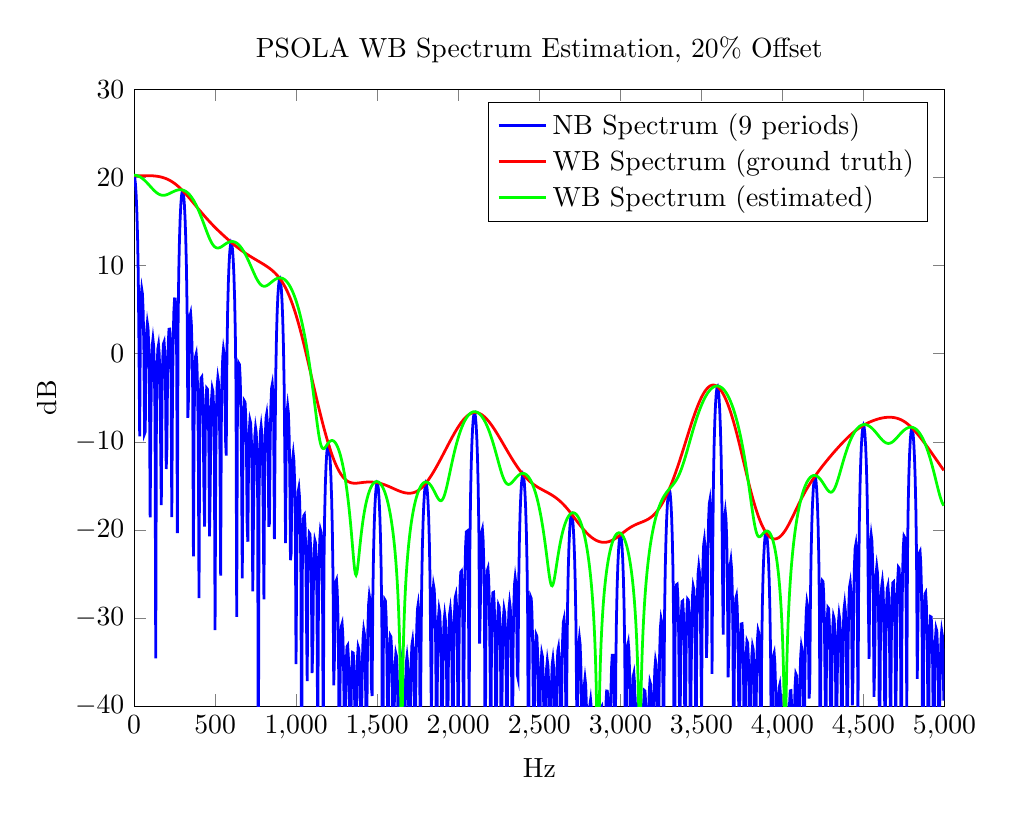% This file was created by matlab2tikz.
%
%The latest updates can be retrieved from
%  http://www.mathworks.com/matlabcentral/fileexchange/22022-matlab2tikz-matlab2tikz
%where you can also make suggestions and rate matlab2tikz.
%
\begin{tikzpicture}

\begin{axis}[%
width=4.052in,
height=3.084in,
at={(0.68in,0.416in)},
scale only axis,
xmin=0,
xmax=5000,
xlabel={Hz},
ymin=-40,
ymax=30,
ylabel={dB},
axis background/.style={fill=white},
title={PSOLA WB Spectrum Estimation, 20\% Offset},
legend style={legend cell align=left,align=left,legend plot pos=left,draw=black}
]
\addplot [color=blue,solid,line width=1.0pt]
  table[row sep=crcr]{%
0	20.2\\
4.307	19.963\\
8.613	19.236\\
12.92	17.963\\
17.227	16.027\\
21.533	13.181\\
25.84	8.823\\
30.146	0.7\\
34.453	-9.384\\
38.76	2.987\\
43.066	6.332\\
47.373	7.303\\
51.68	6.777\\
55.986	4.804\\
60.293	0.75\\
64.6	-9.067\\
68.906	-8.846\\
73.213	-0.449\\
77.52	2.54\\
81.826	3.472\\
86.133	2.928\\
90.439	0.824\\
94.746	-3.796\\
99.053	-18.576\\
103.359	-7.937\\
107.666	-1.595\\
111.973	0.939\\
116.279	1.652\\
120.586	0.911\\
124.893	-1.527\\
129.199	-7.116\\
133.506	-34.572\\
137.812	-6.614\\
142.119	-1.571\\
146.426	0.546\\
150.732	1.008\\
155.039	0.008\\
159.346	-2.884\\
163.652	-9.978\\
167.959	-17.193\\
172.266	-4.78\\
176.572	-0.638\\
180.879	1.122\\
185.186	1.339\\
189.492	0.052\\
193.799	-3.406\\
198.105	-13.078\\
202.412	-10.815\\
206.719	-2.214\\
211.025	1.293\\
215.332	2.78\\
219.639	2.797\\
223.945	1.237\\
228.252	-2.91\\
232.559	-18.529\\
236.865	-5.074\\
241.172	1.681\\
245.479	4.829\\
249.785	6.225\\
254.092	6.217\\
258.398	4.549\\
262.705	-0.316\\
267.012	-20.363\\
271.318	3.058\\
275.625	9.279\\
279.932	12.938\\
284.238	15.361\\
288.545	16.977\\
292.852	17.977\\
297.158	18.454\\
301.465	18.448\\
305.771	17.965\\
310.078	16.977\\
314.385	15.41\\
318.691	13.114\\
322.998	9.764\\
327.305	4.484\\
331.611	-7.288\\
335.918	-4.963\\
340.225	1.999\\
344.531	4.24\\
348.838	4.566\\
353.145	3.474\\
357.451	0.822\\
361.758	-4.479\\
366.064	-22.987\\
370.371	-7.928\\
374.678	-2.401\\
378.984	-0.342\\
383.291	-0.031\\
387.598	-1.162\\
391.904	-4.032\\
396.211	-10.306\\
400.518	-27.745\\
404.824	-8.96\\
409.131	-4.501\\
413.438	-2.767\\
417.744	-2.643\\
422.051	-3.988\\
426.357	-7.297\\
430.664	-15.278\\
434.971	-19.628\\
439.277	-8.997\\
443.584	-5.325\\
447.891	-3.909\\
452.197	-4.011\\
456.504	-5.639\\
460.811	-9.552\\
465.117	-20.718\\
469.424	-15.793\\
473.73	-8.169\\
478.037	-5.089\\
482.344	-3.951\\
486.65	-4.279\\
490.957	-6.227\\
495.264	-10.947\\
499.57	-31.372\\
503.877	-12.301\\
508.184	-6.314\\
512.49	-3.662\\
516.797	-2.733\\
521.104	-3.247\\
525.41	-5.522\\
529.717	-11.342\\
534.023	-25.188\\
538.33	-7.888\\
542.637	-2.837\\
546.943	-0.39\\
551.25	0.506\\
555.557	-0.017\\
559.863	-2.475\\
564.17	-9.797\\
568.477	-11.559\\
572.783	-0.261\\
577.09	4.802\\
581.396	7.967\\
585.703	10.089\\
590.01	11.488\\
594.316	12.313\\
598.623	12.636\\
602.93	12.483\\
607.236	11.849\\
611.543	10.693\\
615.85	8.921\\
620.156	6.34\\
624.463	2.511\\
628.77	-3.931\\
633.076	-29.877\\
637.383	-7.221\\
641.689	-2.588\\
645.996	-1.084\\
650.303	-1.225\\
654.609	-2.767\\
658.916	-6.074\\
663.223	-13.07\\
667.529	-25.489\\
671.836	-10.768\\
676.143	-6.801\\
680.449	-5.377\\
684.756	-5.519\\
689.062	-7.132\\
693.369	-10.785\\
697.676	-19.691\\
701.982	-21.332\\
706.289	-12.023\\
710.596	-8.705\\
714.902	-7.53\\
719.209	-7.851\\
723.516	-9.72\\
727.822	-14.003\\
732.129	-26.968\\
736.436	-18.968\\
740.742	-12.095\\
745.049	-9.316\\
749.355	-8.408\\
753.662	-8.96\\
757.969	-11.177\\
762.275	-16.372\\
766.582	-50.41\\
770.889	-16.649\\
775.195	-11.218\\
779.502	-8.875\\
783.809	-8.217\\
788.115	-9.015\\
792.422	-11.648\\
796.729	-18.182\\
801.035	-27.881\\
805.342	-13.79\\
809.648	-9.298\\
813.955	-7.283\\
818.262	-6.822\\
822.568	-7.841\\
826.875	-10.943\\
831.182	-19.636\\
835.488	-19.215\\
839.795	-9.708\\
844.102	-5.773\\
848.408	-3.897\\
852.715	-3.464\\
857.021	-4.538\\
861.328	-8.026\\
865.635	-21.045\\
869.941	-10.098\\
874.248	-2.196\\
878.555	2.037\\
882.861	4.773\\
887.168	6.603\\
891.475	7.769\\
895.781	8.385\\
900.088	8.507\\
904.395	8.151\\
908.701	7.298\\
913.008	5.893\\
917.314	3.814\\
921.621	0.813\\
925.928	-3.727\\
930.234	-12.141\\
934.541	-21.483\\
938.848	-9.795\\
943.154	-6.684\\
947.461	-5.919\\
951.768	-6.651\\
956.074	-8.841\\
960.381	-13.146\\
964.688	-23.428\\
968.994	-22.71\\
973.301	-14.753\\
977.607	-12.039\\
981.914	-11.367\\
986.221	-12.173\\
990.527	-14.555\\
994.834	-19.498\\
999.141	-35.239\\
1003.447	-23.799\\
1007.754	-17.858\\
1012.061	-15.643\\
1016.367	-15.238\\
1020.674	-16.292\\
1024.98	-19.061\\
1029.287	-25.049\\
1033.594	-49.049\\
1037.9	-24.809\\
1042.207	-20.164\\
1046.514	-18.396\\
1050.82	-18.275\\
1055.127	-19.621\\
1059.434	-22.879\\
1063.74	-30.453\\
1068.047	-37.167\\
1072.354	-25.519\\
1076.66	-21.766\\
1080.967	-20.36\\
1085.273	-20.49\\
1089.58	-22.128\\
1093.887	-25.963\\
1098.193	-36.246\\
1102.5	-33.579\\
1106.807	-25.493\\
1111.113	-22.345\\
1115.42	-21.191\\
1119.727	-21.5\\
1124.033	-23.39\\
1128.34	-27.905\\
1132.646	-44.71\\
1136.953	-30.283\\
1141.26	-23.926\\
1145.566	-21.091\\
1149.873	-19.986\\
1154.18	-20.28\\
1158.486	-22.24\\
1162.793	-27.459\\
1167.1	-45.584\\
1171.406	-24.209\\
1175.713	-18.295\\
1180.02	-14.885\\
1184.326	-12.692\\
1188.633	-11.291\\
1192.939	-10.496\\
1197.246	-10.216\\
1201.553	-10.409\\
1205.859	-11.071\\
1210.166	-12.232\\
1214.473	-13.965\\
1218.779	-16.422\\
1223.086	-19.934\\
1227.393	-25.401\\
1231.699	-37.623\\
1236.006	-34.668\\
1240.312	-27.995\\
1244.619	-25.896\\
1248.926	-25.684\\
1253.232	-26.878\\
1257.539	-29.633\\
1261.846	-35.073\\
1266.152	-54.851\\
1270.459	-38.266\\
1274.766	-32.889\\
1279.072	-30.898\\
1283.379	-30.632\\
1287.686	-31.801\\
1291.992	-34.715\\
1296.299	-41.101\\
1300.605	-56.968\\
1304.912	-39.377\\
1309.219	-34.972\\
1313.525	-33.242\\
1317.832	-33.108\\
1322.139	-34.438\\
1326.445	-37.747\\
1330.752	-45.862\\
1335.059	-49.414\\
1339.365	-39.053\\
1343.672	-35.374\\
1347.979	-33.918\\
1352.285	-33.971\\
1356.592	-35.553\\
1360.898	-39.449\\
1365.205	-50.915\\
1369.512	-45.133\\
1373.818	-37.595\\
1378.125	-34.476\\
1382.432	-33.28\\
1386.738	-33.547\\
1391.045	-35.443\\
1395.352	-40.16\\
1399.658	-62.33\\
1403.965	-40.995\\
1408.271	-35.032\\
1412.578	-32.335\\
1416.885	-31.351\\
1421.191	-31.81\\
1425.498	-34.047\\
1429.805	-39.912\\
1434.111	-52.432\\
1438.418	-35.952\\
1442.725	-30.904\\
1447.031	-28.419\\
1451.338	-27.477\\
1455.645	-27.959\\
1459.951	-30.401\\
1464.258	-37.86\\
1468.564	-38.838\\
1472.871	-27.769\\
1477.178	-22.699\\
1481.484	-19.5\\
1485.791	-17.335\\
1490.098	-15.89\\
1494.404	-15.02\\
1498.711	-14.654\\
1503.018	-14.764\\
1507.324	-15.357\\
1511.631	-16.476\\
1515.938	-18.216\\
1520.244	-20.773\\
1524.551	-24.594\\
1528.857	-31.082\\
1533.164	-60.46\\
1537.471	-33.956\\
1541.777	-29.392\\
1546.084	-27.896\\
1550.391	-28.035\\
1554.697	-29.579\\
1559.004	-32.904\\
1563.311	-40.01\\
1567.617	-51.346\\
1571.924	-37.308\\
1576.23	-33.396\\
1580.537	-31.989\\
1584.844	-32.141\\
1589.15	-33.768\\
1593.457	-37.461\\
1597.764	-46.579\\
1602.07	-47.503\\
1606.377	-38.445\\
1610.684	-35.171\\
1614.99	-34.015\\
1619.297	-34.35\\
1623.604	-36.241\\
1627.91	-40.581\\
1632.217	-54.059\\
1636.523	-45.151\\
1640.83	-38.41\\
1645.137	-35.662\\
1649.443	-34.766\\
1653.75	-35.327\\
1658.057	-37.562\\
1662.363	-42.831\\
1666.67	-104.976\\
1670.977	-42.718\\
1675.283	-37.355\\
1679.59	-35.02\\
1683.896	-34.355\\
1688.203	-35.144\\
1692.51	-37.782\\
1696.816	-44.414\\
1701.123	-53.128\\
1705.43	-39.557\\
1709.736	-35.08\\
1714.043	-33.037\\
1718.35	-32.538\\
1722.656	-33.516\\
1726.963	-36.598\\
1731.27	-45.46\\
1735.576	-44.248\\
1739.883	-34.885\\
1744.189	-30.904\\
1748.496	-28.952\\
1752.803	-28.432\\
1757.109	-29.419\\
1761.416	-32.851\\
1765.723	-46.369\\
1770.029	-34.281\\
1774.336	-26.363\\
1778.643	-22.012\\
1782.949	-19.13\\
1787.256	-17.139\\
1791.562	-15.801\\
1795.869	-15.002\\
1800.176	-14.688\\
1804.482	-14.844\\
1808.789	-15.488\\
1813.096	-16.678\\
1817.402	-18.535\\
1821.709	-21.314\\
1826.016	-25.643\\
1830.322	-33.944\\
1834.629	-42.16\\
1838.936	-30.669\\
1843.242	-27.336\\
1847.549	-26.305\\
1851.855	-26.755\\
1856.162	-28.659\\
1860.469	-32.695\\
1864.775	-42.921\\
1869.082	-41.149\\
1873.389	-33.053\\
1877.695	-30.031\\
1882.002	-29.019\\
1886.309	-29.472\\
1890.615	-31.502\\
1894.922	-36.125\\
1899.229	-52.258\\
1903.535	-39.257\\
1907.842	-33.026\\
1912.148	-30.429\\
1916.455	-29.619\\
1920.762	-30.262\\
1925.068	-32.627\\
1929.375	-38.27\\
1933.682	-59.105\\
1937.988	-36.772\\
1942.295	-31.751\\
1946.602	-29.552\\
1950.908	-28.987\\
1955.215	-29.889\\
1959.521	-32.72\\
1963.828	-39.982\\
1968.135	-45.424\\
1972.441	-33.708\\
1976.748	-29.542\\
1981.055	-27.692\\
1985.361	-27.374\\
1989.668	-28.57\\
1993.975	-31.995\\
1998.281	-42.126\\
2002.588	-38.268\\
2006.895	-29.919\\
2011.201	-26.367\\
2015.508	-24.793\\
2019.814	-24.685\\
2024.121	-26.173\\
2028.428	-30.335\\
2032.734	-47.758\\
2037.041	-31.523\\
2041.348	-24.876\\
2045.654	-21.682\\
2049.961	-20.212\\
2054.268	-20.148\\
2058.574	-21.773\\
2062.881	-26.739\\
2067.188	-42.709\\
2071.494	-22.438\\
2075.801	-16.268\\
2080.107	-12.565\\
2084.414	-10.076\\
2088.721	-8.387\\
2093.027	-7.312\\
2097.334	-6.763\\
2101.641	-6.699\\
2105.947	-7.118\\
2110.254	-8.049\\
2114.561	-9.567\\
2118.867	-11.828\\
2123.174	-15.166\\
2127.48	-20.505\\
2131.787	-32.91\\
2136.094	-29.04\\
2140.4	-22.399\\
2144.707	-20.217\\
2149.014	-19.914\\
2153.32	-21.03\\
2157.627	-23.728\\
2161.934	-29.173\\
2166.24	-50.359\\
2170.547	-31.9\\
2174.854	-26.594\\
2179.16	-24.615\\
2183.467	-24.36\\
2187.773	-25.552\\
2192.08	-28.514\\
2196.387	-35.038\\
2200.693	-49.554\\
2205	-33.031\\
2209.307	-28.755\\
2213.613	-27.118\\
2217.92	-27.078\\
2222.227	-28.515\\
2226.533	-31.961\\
2230.84	-40.365\\
2235.146	-43.291\\
2239.453	-33.349\\
2243.76	-29.844\\
2248.066	-28.539\\
2252.373	-28.744\\
2256.68	-30.488\\
2260.986	-34.583\\
2265.293	-46.599\\
2269.6	-40.161\\
2273.906	-32.932\\
2278.213	-30.007\\
2282.52	-28.987\\
2286.826	-29.428\\
2291.133	-31.511\\
2295.439	-36.465\\
2299.746	-61.207\\
2304.053	-37.255\\
2308.359	-31.546\\
2312.666	-29.036\\
2316.973	-28.224\\
2321.279	-28.854\\
2325.586	-31.275\\
2329.893	-37.406\\
2334.199	-48.921\\
2338.506	-33.362\\
2342.812	-28.519\\
2347.119	-26.196\\
2351.426	-25.405\\
2355.732	-26.039\\
2360.039	-28.651\\
2364.346	-36.439\\
2368.652	-36.816\\
2372.959	-26.13\\
2377.266	-21.218\\
2381.572	-18.143\\
2385.879	-16.088\\
2390.186	-14.747\\
2394.492	-13.973\\
2398.799	-13.698\\
2403.105	-13.896\\
2407.412	-14.573\\
2411.719	-15.774\\
2416.025	-17.594\\
2420.332	-20.232\\
2424.639	-24.145\\
2428.945	-30.779\\
2433.252	-66.402\\
2437.559	-33.407\\
2441.865	-28.988\\
2446.172	-27.572\\
2450.479	-27.776\\
2454.785	-29.383\\
2459.092	-32.785\\
2463.398	-40.057\\
2467.705	-50.427\\
2472.012	-37.044\\
2476.318	-33.226\\
2480.625	-31.873\\
2484.932	-32.069\\
2489.238	-33.743\\
2493.545	-37.505\\
2497.852	-46.875\\
2502.158	-47.108\\
2506.465	-38.311\\
2510.771	-35.105\\
2515.078	-33.99\\
2519.385	-34.364\\
2523.691	-36.3\\
2527.998	-40.723\\
2532.305	-54.79\\
2536.611	-44.954\\
2540.918	-38.371\\
2545.225	-35.684\\
2549.531	-34.835\\
2553.838	-35.444\\
2558.145	-37.741\\
2562.451	-43.132\\
2566.758	-76.19\\
2571.064	-42.739\\
2575.371	-37.506\\
2579.678	-35.248\\
2583.984	-34.653\\
2588.291	-35.518\\
2592.598	-38.254\\
2596.904	-45.09\\
2601.211	-52.974\\
2605.518	-39.991\\
2609.824	-35.654\\
2614.131	-33.723\\
2618.438	-33.333\\
2622.744	-34.431\\
2627.051	-37.664\\
2631.357	-46.892\\
2635.664	-45.082\\
2639.971	-36.058\\
2644.277	-32.252\\
2648.584	-30.456\\
2652.891	-30.097\\
2657.197	-31.259\\
2661.504	-34.91\\
2665.811	-49.29\\
2670.117	-36.294\\
2674.424	-28.672\\
2678.73	-24.534\\
2683.037	-21.852\\
2687.344	-20.06\\
2691.65	-18.923\\
2695.957	-18.329\\
2700.264	-18.224\\
2704.57	-18.594\\
2708.877	-19.457\\
2713.184	-20.872\\
2717.49	-22.961\\
2721.797	-25.983\\
2726.104	-30.579\\
2730.41	-39.265\\
2734.717	-46.887\\
2739.023	-36.068\\
2743.33	-33.034\\
2747.637	-32.271\\
2751.943	-32.983\\
2756.25	-35.156\\
2760.557	-39.489\\
2764.863	-50.249\\
2769.17	-47.998\\
2773.477	-40.345\\
2777.783	-37.613\\
2782.09	-36.868\\
2786.396	-37.584\\
2790.703	-39.883\\
2795.01	-44.817\\
2799.316	-62.088\\
2803.623	-48.06\\
2807.93	-42.18\\
2812.236	-39.85\\
2816.543	-39.291\\
2820.85	-40.182\\
2825.156	-42.803\\
2829.463	-48.769\\
2833.77	-67.671\\
2838.076	-47.343\\
2842.383	-42.608\\
2846.689	-40.644\\
2850.996	-40.298\\
2855.303	-41.419\\
2859.609	-44.482\\
2863.916	-52.096\\
2868.223	-56.94\\
2872.529	-45.773\\
2876.836	-41.833\\
2881.143	-40.172\\
2885.449	-40.03\\
2889.756	-41.403\\
2894.062	-45.027\\
2898.369	-55.624\\
2902.676	-51.151\\
2906.982	-43.106\\
2911.289	-39.715\\
2915.596	-38.275\\
2919.902	-38.289\\
2924.209	-39.901\\
2928.516	-44.226\\
2932.822	-62.949\\
2937.129	-45.204\\
2941.436	-38.73\\
2945.742	-35.626\\
2950.049	-34.224\\
2954.355	-34.22\\
2958.662	-35.911\\
2962.969	-41.008\\
2967.275	-55.432\\
2971.582	-36.363\\
2975.889	-30.263\\
2980.195	-26.573\\
2984.502	-24.078\\
2988.809	-22.369\\
2993.115	-21.265\\
2997.422	-20.678\\
3001.729	-20.57\\
3006.035	-20.937\\
3010.342	-21.812\\
3014.648	-23.27\\
3018.955	-25.469\\
3023.262	-28.751\\
3027.568	-34.063\\
3031.875	-46.757\\
3036.182	-42.014\\
3040.488	-35.444\\
3044.795	-33.205\\
3049.102	-32.823\\
3053.408	-33.853\\
3057.715	-36.473\\
3062.021	-41.886\\
3066.328	-64.8\\
3070.635	-44.026\\
3074.941	-38.704\\
3079.248	-36.638\\
3083.555	-36.281\\
3087.861	-37.368\\
3092.168	-40.24\\
3096.475	-46.752\\
3100.781	-59.886\\
3105.088	-44.116\\
3109.395	-39.775\\
3113.701	-38.031\\
3118.008	-37.871\\
3122.314	-39.191\\
3126.621	-42.539\\
3130.928	-50.996\\
3135.234	-53.052\\
3139.541	-43.248\\
3143.848	-39.642\\
3148.154	-38.206\\
3152.461	-38.273\\
3156.768	-39.883\\
3161.074	-43.874\\
3165.381	-56.162\\
3169.688	-48.722\\
3173.994	-41.472\\
3178.301	-38.41\\
3182.607	-37.232\\
3186.914	-37.51\\
3191.221	-39.436\\
3195.527	-44.283\\
3199.834	-72.351\\
3204.141	-44.324\\
3208.447	-38.508\\
3212.754	-35.825\\
3217.061	-34.824\\
3221.367	-35.262\\
3225.674	-37.503\\
3229.98	-43.539\\
3234.287	-53.764\\
3238.594	-38.67\\
3242.9	-33.663\\
3247.207	-31.132\\
3251.514	-30.122\\
3255.82	-30.536\\
3260.127	-32.95\\
3264.434	-40.708\\
3268.74	-40.121\\
3273.047	-29.434\\
3277.354	-24.311\\
3281.66	-20.995\\
3285.967	-18.688\\
3290.273	-17.087\\
3294.58	-16.05\\
3298.887	-15.508\\
3303.193	-15.437\\
3307.5	-15.844\\
3311.807	-16.774\\
3316.113	-18.324\\
3320.42	-20.697\\
3324.727	-24.358\\
3329.033	-30.797\\
3333.34	-87.898\\
3337.646	-32.502\\
3341.953	-27.888\\
3346.26	-26.219\\
3350.566	-26.156\\
3354.873	-27.497\\
3359.18	-30.649\\
3363.486	-37.768\\
3367.793	-46.906\\
3372.1	-33.797\\
3376.406	-29.752\\
3380.713	-28.135\\
3385.02	-28.06\\
3389.326	-29.467\\
3393.633	-32.987\\
3397.939	-42.31\\
3402.246	-41.543\\
3406.553	-32.687\\
3410.859	-29.24\\
3415.166	-27.862\\
3419.473	-27.969\\
3423.779	-29.649\\
3428.086	-33.855\\
3432.393	-48.274\\
3436.699	-37.155\\
3441.006	-30.427\\
3445.312	-27.507\\
3449.619	-26.411\\
3453.926	-26.776\\
3458.232	-28.845\\
3462.539	-34.073\\
3466.846	-60.831\\
3471.152	-32.824\\
3475.459	-27.434\\
3479.766	-24.969\\
3484.072	-24.162\\
3488.379	-24.822\\
3492.686	-27.376\\
3496.992	-34.144\\
3501.299	-40.959\\
3505.605	-28.245\\
3509.912	-23.772\\
3514.219	-21.676\\
3518.525	-21.122\\
3522.832	-22.068\\
3527.139	-25.182\\
3531.445	-34.519\\
3535.752	-31.836\\
3540.059	-22.87\\
3544.365	-18.968\\
3548.672	-17.061\\
3552.979	-16.594\\
3557.285	-17.664\\
3561.592	-21.272\\
3565.898	-36.338\\
3570.205	-22.084\\
3574.512	-14.492\\
3578.818	-10.306\\
3583.125	-7.565\\
3587.432	-5.717\\
3591.738	-4.529\\
3596.045	-3.891\\
3600.352	-3.75\\
3604.658	-4.094\\
3608.965	-4.941\\
3613.271	-6.351\\
3617.578	-8.449\\
3621.885	-11.497\\
3626.191	-16.151\\
3630.498	-25.024\\
3634.805	-31.887\\
3639.111	-21.521\\
3643.418	-18.608\\
3647.725	-17.944\\
3652.031	-18.761\\
3656.338	-21.054\\
3660.645	-25.547\\
3664.951	-36.733\\
3669.258	-33.877\\
3673.564	-26.553\\
3677.871	-24.016\\
3682.178	-23.456\\
3686.484	-24.365\\
3690.791	-26.877\\
3695.098	-32.077\\
3699.404	-50.593\\
3703.711	-35.376\\
3708.018	-29.833\\
3712.324	-27.773\\
3716.631	-27.478\\
3720.938	-28.641\\
3725.244	-31.558\\
3729.551	-37.898\\
3733.857	-55.281\\
3738.164	-36.67\\
3742.471	-32.301\\
3746.777	-30.662\\
3751.084	-30.637\\
3755.391	-32.085\\
3759.697	-35.501\\
3764.004	-43.601\\
3768.311	-48.001\\
3772.617	-37.501\\
3776.924	-33.936\\
3781.23	-32.622\\
3785.537	-32.822\\
3789.844	-34.542\\
3794.15	-38.543\\
3798.457	-49.812\\
3802.764	-44.896\\
3807.07	-37.34\\
3811.377	-34.307\\
3815.684	-33.2\\
3819.99	-33.542\\
3824.297	-35.488\\
3828.604	-40.189\\
3832.91	-60.687\\
3837.217	-41.394\\
3841.523	-35.311\\
3845.83	-32.521\\
3850.137	-31.413\\
3854.443	-31.697\\
3858.75	-33.684\\
3863.057	-39.148\\
3867.363	-52.439\\
3871.67	-34.626\\
3875.977	-28.828\\
3880.283	-25.388\\
3884.59	-23.122\\
3888.896	-21.629\\
3893.203	-20.73\\
3897.51	-20.338\\
3901.816	-20.416\\
3906.123	-20.961\\
3910.43	-22.005\\
3914.736	-23.625\\
3919.043	-25.981\\
3923.35	-29.421\\
3927.656	-34.914\\
3931.963	-48.13\\
3936.27	-42.689\\
3940.576	-36.372\\
3944.883	-34.26\\
3949.189	-33.975\\
3953.496	-35.09\\
3957.803	-37.795\\
3962.109	-43.331\\
3966.416	-68.723\\
3970.723	-45.17\\
3975.029	-39.959\\
3979.336	-37.928\\
3983.643	-37.583\\
3987.949	-38.673\\
3992.256	-41.553\\
3996.562	-48.149\\
4000.869	-60.092\\
4005.176	-45.043\\
4009.482	-40.708\\
4013.789	-38.921\\
4018.096	-38.704\\
4022.402	-39.962\\
4026.709	-43.265\\
4031.016	-51.836\\
4035.322	-53.075\\
4039.629	-43.438\\
4043.936	-39.776\\
4048.242	-38.255\\
4052.549	-38.23\\
4056.855	-39.754\\
4061.162	-43.693\\
4065.469	-56.346\\
4069.775	-47.932\\
4074.082	-40.718\\
4078.389	-37.591\\
4082.695	-36.331\\
4087.002	-36.53\\
4091.309	-38.392\\
4095.615	-43.234\\
4099.922	-77.592\\
4104.229	-42.756\\
4108.535	-36.96\\
4112.842	-34.243\\
4117.148	-33.202\\
4121.455	-33.609\\
4125.762	-35.842\\
4130.068	-41.971\\
4134.375	-51.168\\
4138.682	-36.672\\
4142.988	-31.713\\
4147.295	-29.202\\
4151.602	-28.21\\
4155.908	-28.654\\
4160.215	-31.129\\
4164.521	-39.138\\
4168.828	-37.868\\
4173.135	-27.456\\
4177.441	-22.42\\
4181.748	-19.17\\
4186.055	-16.927\\
4190.361	-15.392\\
4194.668	-14.426\\
4198.975	-13.962\\
4203.281	-13.973\\
4207.588	-14.469\\
4211.895	-15.494\\
4216.201	-17.149\\
4220.508	-19.637\\
4224.814	-23.435\\
4229.121	-30.075\\
4233.428	-63.887\\
4237.734	-31.666\\
4242.041	-27.267\\
4246.348	-25.762\\
4250.654	-25.857\\
4254.961	-27.361\\
4259.268	-30.698\\
4263.574	-38.107\\
4267.881	-46.501\\
4272.188	-34.061\\
4276.494	-30.236\\
4280.801	-28.807\\
4285.107	-28.915\\
4289.414	-30.512\\
4293.721	-34.25\\
4298.027	-44.0\\
4302.334	-42.691\\
4306.641	-34.222\\
4310.947	-30.994\\
4315.254	-29.81\\
4319.561	-30.108\\
4323.867	-31.985\\
4328.174	-36.428\\
4332.48	-51.719\\
4336.787	-39.69\\
4341.094	-33.25\\
4345.4	-30.528\\
4349.707	-29.611\\
4354.014	-30.151\\
4358.32	-32.402\\
4362.627	-37.873\\
4366.934	-61.117\\
4371.24	-36.546\\
4375.547	-31.37\\
4379.854	-29.062\\
4384.16	-28.396\\
4388.467	-29.191\\
4392.773	-31.894\\
4397.08	-38.916\\
4401.387	-44.999\\
4405.693	-32.805\\
4410	-28.472\\
4414.307	-26.476\\
4418.613	-26.006\\
4422.92	-27.034\\
4427.227	-30.25\\
4431.533	-39.918\\
4435.84	-36.544\\
4440.146	-27.801\\
4444.453	-23.961\\
4448.76	-22.085\\
4453.066	-21.637\\
4457.373	-22.727\\
4461.68	-26.387\\
4465.986	-42.33\\
4470.293	-26.771\\
4474.6	-19.249\\
4478.906	-15.042\\
4483.213	-12.254\\
4487.52	-10.342\\
4491.826	-9.08\\
4496.133	-8.356\\
4500.439	-8.121\\
4504.746	-8.361\\
4509.053	-9.097\\
4513.359	-10.388\\
4517.666	-12.361\\
4521.973	-15.285\\
4526.279	-19.827\\
4530.586	-28.706\\
4534.893	-34.622\\
4539.199	-24.453\\
4543.506	-21.411\\
4547.812	-20.58\\
4552.119	-21.215\\
4556.426	-23.323\\
4560.732	-27.653\\
4565.039	-38.943\\
4569.346	-35.106\\
4573.652	-27.719\\
4577.959	-24.976\\
4582.266	-24.182\\
4586.572	-24.846\\
4590.879	-27.115\\
4595.186	-32.112\\
4599.492	-51.572\\
4603.799	-34.474\\
4608.105	-28.743\\
4612.412	-26.416\\
4616.719	-25.835\\
4621.025	-26.707\\
4625.332	-29.344\\
4629.639	-35.474\\
4633.945	-50.985\\
4638.252	-33.24\\
4642.559	-28.619\\
4646.865	-26.681\\
4651.172	-26.349\\
4655.479	-27.493\\
4659.785	-30.626\\
4664.092	-38.583\\
4668.398	-41.917\\
4672.705	-31.422\\
4677.012	-27.596\\
4681.318	-25.996\\
4685.625	-25.91\\
4689.932	-27.355\\
4694.238	-31.118\\
4698.545	-42.478\\
4702.852	-36.5\\
4707.158	-28.837\\
4711.465	-25.581\\
4715.771	-24.242\\
4720.078	-24.359\\
4724.385	-26.099\\
4728.691	-30.653\\
4732.998	-52.795\\
4737.305	-31.081\\
4741.611	-24.906\\
4745.918	-21.968\\
4750.225	-20.71\\
4754.531	-20.857\\
4758.838	-22.733\\
4763.145	-28.178\\
4767.451	-40.098\\
4771.758	-23.052\\
4776.064	-17.223\\
4780.371	-13.719\\
4784.678	-11.388\\
4788.984	-9.838\\
4793.291	-8.891\\
4797.598	-8.462\\
4801.904	-8.514\\
4806.211	-9.045\\
4810.518	-10.088\\
4814.824	-11.721\\
4819.131	-14.106\\
4823.438	-17.597\\
4827.744	-23.188\\
4832.051	-36.894\\
4836.357	-30.684\\
4840.664	-24.592\\
4844.971	-22.606\\
4849.277	-22.439\\
4853.584	-23.681\\
4857.891	-26.533\\
4862.197	-32.281\\
4866.504	-61.391\\
4870.811	-34.048\\
4875.117	-29.09\\
4879.424	-27.259\\
4883.73	-27.111\\
4888.037	-28.408\\
4892.344	-31.519\\
4896.65	-38.444\\
4900.957	-49.536\\
4905.264	-35.397\\
4909.57	-31.355\\
4913.877	-29.829\\
4918.184	-29.873\\
4922.49	-31.402\\
4926.797	-35.006\\
4931.104	-44.057\\
4935.41	-44.849\\
4939.717	-35.735\\
4944.023	-32.397\\
4948.33	-31.177\\
4952.637	-31.452\\
4956.943	-33.285\\
4961.25	-37.572\\
4965.557	-51.034\\
4969.863	-42.003\\
4974.17	-35.218\\
4978.477	-32.419\\
4982.783	-31.47\\
4987.09	-31.978\\
4991.396	-34.159\\
4995.703	-39.375\\
};
\addlegendentry{NB Spectrum (9 periods)};

\addplot [color=red,solid,line width=1.0pt]
  table[row sep=crcr]{%
0	20.2\\
4.307	20.2\\
8.613	20.2\\
12.92	20.201\\
17.227	20.201\\
21.533	20.202\\
25.84	20.203\\
30.146	20.204\\
34.453	20.205\\
38.76	20.206\\
43.066	20.207\\
47.373	20.208\\
51.68	20.21\\
55.986	20.211\\
60.293	20.212\\
64.6	20.212\\
68.906	20.213\\
73.213	20.213\\
77.52	20.213\\
81.826	20.213\\
86.133	20.212\\
90.439	20.21\\
94.746	20.209\\
99.053	20.206\\
103.359	20.203\\
107.666	20.199\\
111.973	20.195\\
116.279	20.19\\
120.586	20.184\\
124.893	20.177\\
129.199	20.169\\
133.506	20.16\\
137.812	20.15\\
142.119	20.139\\
146.426	20.127\\
150.732	20.114\\
155.039	20.099\\
159.346	20.083\\
163.652	20.065\\
167.959	20.046\\
172.266	20.026\\
176.572	20.003\\
180.879	19.979\\
185.186	19.953\\
189.492	19.926\\
193.799	19.896\\
198.105	19.865\\
202.412	19.832\\
206.719	19.796\\
211.025	19.759\\
215.332	19.719\\
219.639	19.678\\
223.945	19.634\\
228.252	19.588\\
232.559	19.54\\
236.865	19.49\\
241.172	19.437\\
245.479	19.382\\
249.785	19.325\\
254.092	19.266\\
258.398	19.204\\
262.705	19.14\\
267.012	19.074\\
271.318	19.006\\
275.625	18.936\\
279.932	18.864\\
284.238	18.79\\
288.545	18.714\\
292.852	18.636\\
297.158	18.557\\
301.465	18.476\\
305.771	18.393\\
310.078	18.308\\
314.385	18.223\\
318.691	18.136\\
322.998	18.047\\
327.305	17.958\\
331.611	17.867\\
335.918	17.776\\
340.225	17.684\\
344.531	17.591\\
348.838	17.497\\
353.145	17.403\\
357.451	17.308\\
361.758	17.213\\
366.064	17.118\\
370.371	17.022\\
374.678	16.927\\
378.984	16.831\\
383.291	16.735\\
387.598	16.64\\
391.904	16.545\\
396.211	16.45\\
400.518	16.356\\
404.824	16.261\\
409.131	16.167\\
413.438	16.074\\
417.744	15.981\\
422.051	15.889\\
426.357	15.797\\
430.664	15.706\\
434.971	15.615\\
439.277	15.525\\
443.584	15.436\\
447.891	15.347\\
452.197	15.259\\
456.504	15.172\\
460.811	15.085\\
465.117	14.999\\
469.424	14.914\\
473.73	14.83\\
478.037	14.746\\
482.344	14.664\\
486.65	14.581\\
490.957	14.5\\
495.264	14.42\\
499.57	14.34\\
503.877	14.261\\
508.184	14.182\\
512.49	14.104\\
516.797	14.027\\
521.104	13.951\\
525.41	13.875\\
529.717	13.8\\
534.023	13.725\\
538.33	13.651\\
542.637	13.577\\
546.943	13.504\\
551.25	13.431\\
555.557	13.359\\
559.863	13.287\\
564.17	13.216\\
568.477	13.145\\
572.783	13.074\\
577.09	13.004\\
581.396	12.934\\
585.703	12.865\\
590.01	12.796\\
594.316	12.728\\
598.623	12.66\\
602.93	12.592\\
607.236	12.525\\
611.543	12.459\\
615.85	12.393\\
620.156	12.328\\
624.463	12.263\\
628.77	12.199\\
633.076	12.136\\
637.383	12.074\\
641.689	12.012\\
645.996	11.951\\
650.303	11.891\\
654.609	11.831\\
658.916	11.773\\
663.223	11.715\\
667.529	11.658\\
671.836	11.601\\
676.143	11.546\\
680.449	11.491\\
684.756	11.436\\
689.062	11.383\\
693.369	11.33\\
697.676	11.278\\
701.982	11.226\\
706.289	11.176\\
710.596	11.125\\
714.902	11.075\\
719.209	11.026\\
723.516	10.978\\
727.822	10.929\\
732.129	10.881\\
736.436	10.834\\
740.742	10.787\\
745.049	10.74\\
749.355	10.693\\
753.662	10.646\\
757.969	10.6\\
762.275	10.553\\
766.582	10.507\\
770.889	10.461\\
775.195	10.414\\
779.502	10.367\\
783.809	10.32\\
788.115	10.273\\
792.422	10.225\\
796.729	10.176\\
801.035	10.127\\
805.342	10.077\\
809.648	10.027\\
813.955	9.975\\
818.262	9.922\\
822.568	9.868\\
826.875	9.813\\
831.182	9.756\\
835.488	9.698\\
839.795	9.638\\
844.102	9.576\\
848.408	9.512\\
852.715	9.445\\
857.021	9.376\\
861.328	9.305\\
865.635	9.23\\
869.941	9.153\\
874.248	9.072\\
878.555	8.988\\
882.861	8.9\\
887.168	8.808\\
891.475	8.713\\
895.781	8.612\\
900.088	8.507\\
904.395	8.398\\
908.701	8.283\\
913.008	8.162\\
917.314	8.036\\
921.621	7.905\\
925.928	7.767\\
930.234	7.623\\
934.541	7.473\\
938.848	7.317\\
943.154	7.153\\
947.461	6.983\\
951.768	6.807\\
956.074	6.623\\
960.381	6.432\\
964.688	6.234\\
968.994	6.029\\
973.301	5.817\\
977.607	5.597\\
981.914	5.37\\
986.221	5.136\\
990.527	4.895\\
994.834	4.646\\
999.141	4.391\\
1003.447	4.128\\
1007.754	3.859\\
1012.061	3.583\\
1016.367	3.3\\
1020.674	3.011\\
1024.98	2.716\\
1029.287	2.415\\
1033.594	2.109\\
1037.9	1.798\\
1042.207	1.481\\
1046.514	1.161\\
1050.82	0.836\\
1055.127	0.507\\
1059.434	0.175\\
1063.74	-0.16\\
1068.047	-0.498\\
1072.354	-0.838\\
1076.66	-1.179\\
1080.967	-1.522\\
1085.273	-1.866\\
1089.58	-2.21\\
1093.887	-2.555\\
1098.193	-2.899\\
1102.5	-3.243\\
1106.807	-3.585\\
1111.113	-3.927\\
1115.42	-4.267\\
1119.727	-4.605\\
1124.033	-4.942\\
1128.34	-5.275\\
1132.646	-5.607\\
1136.953	-5.935\\
1141.26	-6.26\\
1145.566	-6.583\\
1149.873	-6.901\\
1154.18	-7.217\\
1158.486	-7.528\\
1162.793	-7.836\\
1167.1	-8.139\\
1171.406	-8.438\\
1175.713	-8.732\\
1180.02	-9.02\\
1184.326	-9.304\\
1188.633	-9.582\\
1192.939	-9.853\\
1197.246	-10.119\\
1201.553	-10.378\\
1205.859	-10.631\\
1210.166	-10.876\\
1214.473	-11.115\\
1218.779	-11.346\\
1223.086	-11.57\\
1227.393	-11.786\\
1231.699	-11.994\\
1236.006	-12.194\\
1240.312	-12.386\\
1244.619	-12.57\\
1248.926	-12.746\\
1253.232	-12.914\\
1257.539	-13.074\\
1261.846	-13.225\\
1266.152	-13.368\\
1270.459	-13.503\\
1274.766	-13.63\\
1279.072	-13.748\\
1283.379	-13.859\\
1287.686	-13.962\\
1291.992	-14.057\\
1296.299	-14.144\\
1300.605	-14.224\\
1304.912	-14.297\\
1309.219	-14.362\\
1313.525	-14.421\\
1317.832	-14.473\\
1322.139	-14.518\\
1326.445	-14.558\\
1330.752	-14.592\\
1335.059	-14.62\\
1339.365	-14.643\\
1343.672	-14.662\\
1347.979	-14.676\\
1352.285	-14.686\\
1356.592	-14.692\\
1360.898	-14.695\\
1365.205	-14.696\\
1369.512	-14.693\\
1373.818	-14.689\\
1378.125	-14.682\\
1382.432	-14.675\\
1386.738	-14.666\\
1391.045	-14.656\\
1395.352	-14.646\\
1399.658	-14.636\\
1403.965	-14.625\\
1408.271	-14.615\\
1412.578	-14.605\\
1416.885	-14.596\\
1421.191	-14.588\\
1425.498	-14.58\\
1429.805	-14.574\\
1434.111	-14.568\\
1438.418	-14.564\\
1442.725	-14.561\\
1447.031	-14.558\\
1451.338	-14.557\\
1455.645	-14.558\\
1459.951	-14.559\\
1464.258	-14.562\\
1468.564	-14.566\\
1472.871	-14.571\\
1477.178	-14.578\\
1481.484	-14.586\\
1485.791	-14.595\\
1490.098	-14.606\\
1494.404	-14.619\\
1498.711	-14.633\\
1503.018	-14.648\\
1507.324	-14.665\\
1511.631	-14.683\\
1515.938	-14.702\\
1520.244	-14.723\\
1524.551	-14.745\\
1528.857	-14.768\\
1533.164	-14.793\\
1537.471	-14.819\\
1541.777	-14.846\\
1546.084	-14.874\\
1550.391	-14.904\\
1554.697	-14.934\\
1559.004	-14.965\\
1563.311	-14.998\\
1567.617	-15.031\\
1571.924	-15.064\\
1576.23	-15.099\\
1580.537	-15.134\\
1584.844	-15.169\\
1589.15	-15.205\\
1593.457	-15.24\\
1597.764	-15.276\\
1602.07	-15.312\\
1606.377	-15.348\\
1610.684	-15.383\\
1614.99	-15.418\\
1619.297	-15.453\\
1623.604	-15.487\\
1627.91	-15.52\\
1632.217	-15.552\\
1636.523	-15.583\\
1640.83	-15.613\\
1645.137	-15.642\\
1649.443	-15.669\\
1653.75	-15.695\\
1658.057	-15.719\\
1662.363	-15.741\\
1666.67	-15.761\\
1670.977	-15.779\\
1675.283	-15.794\\
1679.59	-15.807\\
1683.896	-15.817\\
1688.203	-15.825\\
1692.51	-15.83\\
1696.816	-15.831\\
1701.123	-15.83\\
1705.43	-15.825\\
1709.736	-15.816\\
1714.043	-15.804\\
1718.35	-15.789\\
1722.656	-15.769\\
1726.963	-15.746\\
1731.27	-15.719\\
1735.576	-15.687\\
1739.883	-15.651\\
1744.189	-15.611\\
1748.496	-15.567\\
1752.803	-15.518\\
1757.109	-15.465\\
1761.416	-15.407\\
1765.723	-15.345\\
1770.029	-15.278\\
1774.336	-15.206\\
1778.643	-15.13\\
1782.949	-15.05\\
1787.256	-14.966\\
1791.562	-14.877\\
1795.869	-14.784\\
1800.176	-14.687\\
1804.482	-14.587\\
1808.789	-14.483\\
1813.096	-14.376\\
1817.402	-14.265\\
1821.709	-14.15\\
1826.016	-14.033\\
1830.322	-13.913\\
1834.629	-13.79\\
1838.936	-13.664\\
1843.242	-13.536\\
1847.549	-13.405\\
1851.855	-13.271\\
1856.162	-13.136\\
1860.469	-12.998\\
1864.775	-12.859\\
1869.082	-12.717\\
1873.389	-12.574\\
1877.695	-12.43\\
1882.002	-12.284\\
1886.309	-12.136\\
1890.615	-11.988\\
1894.922	-11.838\\
1899.229	-11.688\\
1903.535	-11.536\\
1907.842	-11.385\\
1912.148	-11.233\\
1916.455	-11.08\\
1920.762	-10.928\\
1925.068	-10.775\\
1929.375	-10.623\\
1933.682	-10.471\\
1937.988	-10.32\\
1942.295	-10.169\\
1946.602	-10.019\\
1950.908	-9.871\\
1955.215	-9.723\\
1959.521	-9.577\\
1963.828	-9.432\\
1968.135	-9.289\\
1972.441	-9.149\\
1976.748	-9.01\\
1981.055	-8.873\\
1985.361	-8.739\\
1989.668	-8.608\\
1993.975	-8.479\\
1998.281	-8.353\\
2002.588	-8.231\\
2006.895	-8.112\\
2011.201	-7.996\\
2015.508	-7.884\\
2019.814	-7.776\\
2024.121	-7.672\\
2028.428	-7.572\\
2032.734	-7.476\\
2037.041	-7.385\\
2041.348	-7.299\\
2045.654	-7.218\\
2049.961	-7.141\\
2054.268	-7.07\\
2058.574	-7.005\\
2062.881	-6.945\\
2067.188	-6.89\\
2071.494	-6.841\\
2075.801	-6.798\\
2080.107	-6.761\\
2084.414	-6.73\\
2088.721	-6.705\\
2093.027	-6.685\\
2097.334	-6.672\\
2101.641	-6.665\\
2105.947	-6.664\\
2110.254	-6.669\\
2114.561	-6.68\\
2118.867	-6.696\\
2123.174	-6.719\\
2127.48	-6.747\\
2131.787	-6.781\\
2136.094	-6.82\\
2140.4	-6.865\\
2144.707	-6.915\\
2149.014	-6.97\\
2153.32	-7.03\\
2157.627	-7.095\\
2161.934	-7.165\\
2166.24	-7.239\\
2170.547	-7.318\\
2174.854	-7.401\\
2179.16	-7.488\\
2183.467	-7.58\\
2187.773	-7.675\\
2192.08	-7.773\\
2196.387	-7.875\\
2200.693	-7.981\\
2205	-8.089\\
2209.307	-8.201\\
2213.613	-8.315\\
2217.92	-8.432\\
2222.227	-8.552\\
2226.533	-8.673\\
2230.84	-8.797\\
2235.146	-8.923\\
2239.453	-9.051\\
2243.76	-9.18\\
2248.066	-9.311\\
2252.373	-9.443\\
2256.68	-9.576\\
2260.986	-9.71\\
2265.293	-9.845\\
2269.6	-9.981\\
2273.906	-10.117\\
2278.213	-10.253\\
2282.52	-10.39\\
2286.826	-10.527\\
2291.133	-10.663\\
2295.439	-10.8\\
2299.746	-10.936\\
2304.053	-11.071\\
2308.359	-11.206\\
2312.666	-11.34\\
2316.973	-11.474\\
2321.279	-11.606\\
2325.586	-11.737\\
2329.893	-11.866\\
2334.199	-11.994\\
2338.506	-12.121\\
2342.812	-12.246\\
2347.119	-12.369\\
2351.426	-12.491\\
2355.732	-12.61\\
2360.039	-12.728\\
2364.346	-12.843\\
2368.652	-12.956\\
2372.959	-13.067\\
2377.266	-13.175\\
2381.572	-13.281\\
2385.879	-13.385\\
2390.186	-13.486\\
2394.492	-13.584\\
2398.799	-13.68\\
2403.105	-13.773\\
2407.412	-13.864\\
2411.719	-13.952\\
2416.025	-14.037\\
2420.332	-14.12\\
2424.639	-14.2\\
2428.945	-14.277\\
2433.252	-14.352\\
2437.559	-14.425\\
2441.865	-14.495\\
2446.172	-14.563\\
2450.479	-14.628\\
2454.785	-14.691\\
2459.092	-14.752\\
2463.398	-14.811\\
2467.705	-14.869\\
2472.012	-14.924\\
2476.318	-14.978\\
2480.625	-15.03\\
2484.932	-15.08\\
2489.238	-15.129\\
2493.545	-15.177\\
2497.852	-15.224\\
2502.158	-15.27\\
2506.465	-15.314\\
2510.771	-15.358\\
2515.078	-15.402\\
2519.385	-15.445\\
2523.691	-15.487\\
2527.998	-15.53\\
2532.305	-15.572\\
2536.611	-15.614\\
2540.918	-15.656\\
2545.225	-15.699\\
2549.531	-15.742\\
2553.838	-15.785\\
2558.145	-15.829\\
2562.451	-15.874\\
2566.758	-15.92\\
2571.064	-15.967\\
2575.371	-16.015\\
2579.678	-16.064\\
2583.984	-16.114\\
2588.291	-16.166\\
2592.598	-16.22\\
2596.904	-16.275\\
2601.211	-16.332\\
2605.518	-16.391\\
2609.824	-16.451\\
2614.131	-16.514\\
2618.438	-16.579\\
2622.744	-16.646\\
2627.051	-16.715\\
2631.357	-16.786\\
2635.664	-16.86\\
2639.971	-16.936\\
2644.277	-17.014\\
2648.584	-17.095\\
2652.891	-17.178\\
2657.197	-17.263\\
2661.504	-17.351\\
2665.811	-17.44\\
2670.117	-17.532\\
2674.424	-17.626\\
2678.73	-17.721\\
2683.037	-17.819\\
2687.344	-17.918\\
2691.65	-18.018\\
2695.957	-18.12\\
2700.264	-18.223\\
2704.57	-18.327\\
2708.877	-18.432\\
2713.184	-18.537\\
2717.49	-18.642\\
2721.797	-18.748\\
2726.104	-18.853\\
2730.41	-18.958\\
2734.717	-19.063\\
2739.023	-19.167\\
2743.33	-19.27\\
2747.637	-19.372\\
2751.943	-19.473\\
2756.25	-19.573\\
2760.557	-19.671\\
2764.863	-19.767\\
2769.17	-19.862\\
2773.477	-19.955\\
2777.783	-20.046\\
2782.09	-20.134\\
2786.396	-20.22\\
2790.703	-20.304\\
2795.01	-20.385\\
2799.316	-20.464\\
2803.623	-20.54\\
2807.93	-20.613\\
2812.236	-20.683\\
2816.543	-20.75\\
2820.85	-20.815\\
2825.156	-20.876\\
2829.463	-20.934\\
2833.77	-20.989\\
2838.076	-21.041\\
2842.383	-21.089\\
2846.689	-21.134\\
2850.996	-21.176\\
2855.303	-21.214\\
2859.609	-21.249\\
2863.916	-21.28\\
2868.223	-21.308\\
2872.529	-21.333\\
2876.836	-21.353\\
2881.143	-21.371\\
2885.449	-21.384\\
2889.756	-21.394\\
2894.062	-21.401\\
2898.369	-21.404\\
2902.676	-21.403\\
2906.982	-21.399\\
2911.289	-21.391\\
2915.596	-21.38\\
2919.902	-21.365\\
2924.209	-21.346\\
2928.516	-21.325\\
2932.822	-21.3\\
2937.129	-21.271\\
2941.436	-21.24\\
2945.742	-21.205\\
2950.049	-21.168\\
2954.355	-21.127\\
2958.662	-21.084\\
2962.969	-21.038\\
2967.275	-20.989\\
2971.582	-20.938\\
2975.889	-20.885\\
2980.195	-20.83\\
2984.502	-20.773\\
2988.809	-20.714\\
2993.115	-20.654\\
2997.422	-20.593\\
3001.729	-20.532\\
3006.035	-20.469\\
3010.342	-20.407\\
3014.648	-20.345\\
3018.955	-20.282\\
3023.262	-20.221\\
3027.568	-20.16\\
3031.875	-20.099\\
3036.182	-20.04\\
3040.488	-19.982\\
3044.795	-19.926\\
3049.102	-19.871\\
3053.408	-19.817\\
3057.715	-19.765\\
3062.021	-19.715\\
3066.328	-19.667\\
3070.635	-19.621\\
3074.941	-19.576\\
3079.248	-19.533\\
3083.555	-19.492\\
3087.861	-19.453\\
3092.168	-19.415\\
3096.475	-19.379\\
3100.781	-19.344\\
3105.088	-19.31\\
3109.395	-19.277\\
3113.701	-19.245\\
3118.008	-19.214\\
3122.314	-19.183\\
3126.621	-19.152\\
3130.928	-19.121\\
3135.234	-19.09\\
3139.541	-19.058\\
3143.848	-19.025\\
3148.154	-18.991\\
3152.461	-18.956\\
3156.768	-18.918\\
3161.074	-18.879\\
3165.381	-18.838\\
3169.688	-18.794\\
3173.994	-18.747\\
3178.301	-18.697\\
3182.607	-18.644\\
3186.914	-18.587\\
3191.221	-18.527\\
3195.527	-18.463\\
3199.834	-18.395\\
3204.141	-18.322\\
3208.447	-18.245\\
3212.754	-18.164\\
3217.061	-18.078\\
3221.367	-17.987\\
3225.674	-17.892\\
3229.98	-17.791\\
3234.287	-17.685\\
3238.594	-17.575\\
3242.9	-17.459\\
3247.207	-17.338\\
3251.514	-17.212\\
3255.82	-17.08\\
3260.127	-16.944\\
3264.434	-16.803\\
3268.74	-16.656\\
3273.047	-16.505\\
3277.354	-16.348\\
3281.66	-16.187\\
3285.967	-16.02\\
3290.273	-15.849\\
3294.58	-15.673\\
3298.887	-15.493\\
3303.193	-15.307\\
3307.5	-15.118\\
3311.807	-14.923\\
3316.113	-14.725\\
3320.42	-14.522\\
3324.727	-14.315\\
3329.033	-14.104\\
3333.34	-13.888\\
3337.646	-13.669\\
3341.953	-13.447\\
3346.26	-13.22\\
3350.566	-12.991\\
3354.873	-12.758\\
3359.18	-12.522\\
3363.486	-12.283\\
3367.793	-12.041\\
3372.1	-11.797\\
3376.406	-11.551\\
3380.713	-11.303\\
3385.02	-11.053\\
3389.326	-10.802\\
3393.633	-10.549\\
3397.939	-10.296\\
3402.246	-10.042\\
3406.553	-9.788\\
3410.859	-9.534\\
3415.166	-9.281\\
3419.473	-9.029\\
3423.779	-8.778\\
3428.086	-8.528\\
3432.393	-8.281\\
3436.699	-8.036\\
3441.006	-7.794\\
3445.312	-7.556\\
3449.619	-7.321\\
3453.926	-7.09\\
3458.232	-6.864\\
3462.539	-6.642\\
3466.846	-6.426\\
3471.152	-6.216\\
3475.459	-6.011\\
3479.766	-5.813\\
3484.072	-5.621\\
3488.379	-5.437\\
3492.686	-5.259\\
3496.992	-5.09\\
3501.299	-4.928\\
3505.605	-4.774\\
3509.912	-4.628\\
3514.219	-4.491\\
3518.525	-4.363\\
3522.832	-4.243\\
3527.139	-4.133\\
3531.445	-4.032\\
3535.752	-3.94\\
3540.059	-3.858\\
3544.365	-3.786\\
3548.672	-3.723\\
3552.979	-3.67\\
3557.285	-3.627\\
3561.592	-3.594\\
3565.898	-3.571\\
3570.205	-3.557\\
3574.512	-3.554\\
3578.818	-3.562\\
3583.125	-3.579\\
3587.432	-3.606\\
3591.738	-3.644\\
3596.045	-3.691\\
3600.352	-3.749\\
3604.658	-3.817\\
3608.965	-3.895\\
3613.271	-3.983\\
3617.578	-4.081\\
3621.885	-4.189\\
3626.191	-4.307\\
3630.498	-4.436\\
3634.805	-4.574\\
3639.111	-4.722\\
3643.418	-4.879\\
3647.725	-5.047\\
3652.031	-5.224\\
3656.338	-5.411\\
3660.645	-5.607\\
3664.951	-5.812\\
3669.258	-6.027\\
3673.564	-6.25\\
3677.871	-6.483\\
3682.178	-6.724\\
3686.484	-6.974\\
3690.791	-7.231\\
3695.098	-7.497\\
3699.404	-7.771\\
3703.711	-8.052\\
3708.018	-8.339\\
3712.324	-8.634\\
3716.631	-8.935\\
3720.938	-9.241\\
3725.244	-9.553\\
3729.551	-9.87\\
3733.857	-10.191\\
3738.164	-10.516\\
3742.471	-10.844\\
3746.777	-11.175\\
3751.084	-11.507\\
3755.391	-11.841\\
3759.697	-12.176\\
3764.004	-12.511\\
3768.311	-12.845\\
3772.617	-13.178\\
3776.924	-13.51\\
3781.23	-13.838\\
3785.537	-14.164\\
3789.844	-14.487\\
3794.15	-14.805\\
3798.457	-15.119\\
3802.764	-15.428\\
3807.07	-15.731\\
3811.377	-16.028\\
3815.684	-16.318\\
3819.99	-16.602\\
3824.297	-16.878\\
3828.604	-17.147\\
3832.91	-17.409\\
3837.217	-17.662\\
3841.523	-17.906\\
3845.83	-18.142\\
3850.137	-18.369\\
3854.443	-18.588\\
3858.75	-18.797\\
3863.057	-18.997\\
3867.363	-19.188\\
3871.67	-19.369\\
3875.977	-19.541\\
3880.283	-19.704\\
3884.59	-19.857\\
3888.896	-20.001\\
3893.203	-20.135\\
3897.51	-20.259\\
3901.816	-20.374\\
3906.123	-20.48\\
3910.43	-20.576\\
3914.736	-20.662\\
3919.043	-20.739\\
3923.35	-20.806\\
3927.656	-20.864\\
3931.963	-20.913\\
3936.27	-20.952\\
3940.576	-20.982\\
3944.883	-21.003\\
3949.189	-21.015\\
3953.496	-21.017\\
3957.803	-21.011\\
3962.109	-20.995\\
3966.416	-20.97\\
3970.723	-20.937\\
3975.029	-20.895\\
3979.336	-20.845\\
3983.643	-20.786\\
3987.949	-20.718\\
3992.256	-20.643\\
3996.562	-20.56\\
4000.869	-20.469\\
4005.176	-20.37\\
4009.482	-20.265\\
4013.789	-20.153\\
4018.096	-20.034\\
4022.402	-19.909\\
4026.709	-19.778\\
4031.016	-19.642\\
4035.322	-19.501\\
4039.629	-19.355\\
4043.936	-19.205\\
4048.242	-19.052\\
4052.549	-18.895\\
4056.855	-18.736\\
4061.162	-18.574\\
4065.469	-18.411\\
4069.775	-18.247\\
4074.082	-18.082\\
4078.389	-17.916\\
4082.695	-17.75\\
4087.002	-17.585\\
4091.309	-17.42\\
4095.615	-17.256\\
4099.922	-17.093\\
4104.229	-16.932\\
4108.535	-16.773\\
4112.842	-16.616\\
4117.148	-16.46\\
4121.455	-16.307\\
4125.762	-16.156\\
4130.068	-16.008\\
4134.375	-15.862\\
4138.682	-15.719\\
4142.988	-15.578\\
4147.295	-15.439\\
4151.602	-15.303\\
4155.908	-15.17\\
4160.215	-15.039\\
4164.521	-14.91\\
4168.828	-14.783\\
4173.135	-14.658\\
4177.441	-14.535\\
4181.748	-14.414\\
4186.055	-14.295\\
4190.361	-14.178\\
4194.668	-14.062\\
4198.975	-13.948\\
4203.281	-13.836\\
4207.588	-13.724\\
4211.895	-13.614\\
4216.201	-13.506\\
4220.508	-13.398\\
4224.814	-13.292\\
4229.121	-13.187\\
4233.428	-13.082\\
4237.734	-12.979\\
4242.041	-12.876\\
4246.348	-12.775\\
4250.654	-12.674\\
4254.961	-12.573\\
4259.268	-12.474\\
4263.574	-12.375\\
4267.881	-12.277\\
4272.188	-12.179\\
4276.494	-12.083\\
4280.801	-11.986\\
4285.107	-11.89\\
4289.414	-11.795\\
4293.721	-11.701\\
4298.027	-11.607\\
4302.334	-11.513\\
4306.641	-11.42\\
4310.947	-11.328\\
4315.254	-11.236\\
4319.561	-11.145\\
4323.867	-11.054\\
4328.174	-10.964\\
4332.48	-10.875\\
4336.787	-10.786\\
4341.094	-10.698\\
4345.4	-10.61\\
4349.707	-10.523\\
4354.014	-10.436\\
4358.32	-10.351\\
4362.627	-10.266\\
4366.934	-10.181\\
4371.24	-10.098\\
4375.547	-10.015\\
4379.854	-9.933\\
4384.16	-9.852\\
4388.467	-9.772\\
4392.773	-9.693\\
4397.08	-9.615\\
4401.387	-9.538\\
4405.693	-9.462\\
4410	-9.387\\
4414.307	-9.313\\
4418.613	-9.241\\
4422.92	-9.169\\
4427.227	-9.099\\
4431.533	-9.03\\
4435.84	-8.963\\
4440.146	-8.897\\
4444.453	-8.832\\
4448.76	-8.769\\
4453.066	-8.707\\
4457.373	-8.646\\
4461.68	-8.587\\
4465.986	-8.53\\
4470.293	-8.474\\
4474.6	-8.419\\
4478.906	-8.365\\
4483.213	-8.313\\
4487.52	-8.263\\
4491.826	-8.213\\
4496.133	-8.165\\
4500.439	-8.119\\
4504.746	-8.073\\
4509.053	-8.029\\
4513.359	-7.986\\
4517.666	-7.944\\
4521.973	-7.904\\
4526.279	-7.864\\
4530.586	-7.826\\
4534.893	-7.789\\
4539.199	-7.752\\
4543.506	-7.717\\
4547.812	-7.683\\
4552.119	-7.651\\
4556.426	-7.619\\
4560.732	-7.588\\
4565.039	-7.558\\
4569.346	-7.53\\
4573.652	-7.502\\
4577.959	-7.476\\
4582.266	-7.45\\
4586.572	-7.426\\
4590.879	-7.403\\
4595.186	-7.381\\
4599.492	-7.36\\
4603.799	-7.34\\
4608.105	-7.322\\
4612.412	-7.305\\
4616.719	-7.289\\
4621.025	-7.274\\
4625.332	-7.261\\
4629.639	-7.249\\
4633.945	-7.239\\
4638.252	-7.23\\
4642.559	-7.222\\
4646.865	-7.216\\
4651.172	-7.212\\
4655.479	-7.209\\
4659.785	-7.208\\
4664.092	-7.208\\
4668.398	-7.211\\
4672.705	-7.215\\
4677.012	-7.221\\
4681.318	-7.229\\
4685.625	-7.24\\
4689.932	-7.252\\
4694.238	-7.266\\
4698.545	-7.283\\
4702.852	-7.302\\
4707.158	-7.323\\
4711.465	-7.347\\
4715.771	-7.373\\
4720.078	-7.402\\
4724.385	-7.434\\
4728.691	-7.468\\
4732.998	-7.505\\
4737.305	-7.544\\
4741.611	-7.587\\
4745.918	-7.632\\
4750.225	-7.68\\
4754.531	-7.731\\
4758.838	-7.784\\
4763.145	-7.841\\
4767.451	-7.9\\
4771.758	-7.962\\
4776.064	-8.027\\
4780.371	-8.094\\
4784.678	-8.164\\
4788.984	-8.236\\
4793.291	-8.311\\
4797.598	-8.388\\
4801.904	-8.468\\
4806.211	-8.55\\
4810.518	-8.634\\
4814.824	-8.719\\
4819.131	-8.807\\
4823.438	-8.897\\
4827.744	-8.989\\
4832.051	-9.082\\
4836.357	-9.177\\
4840.664	-9.273\\
4844.971	-9.371\\
4849.277	-9.47\\
4853.584	-9.57\\
4857.891	-9.672\\
4862.197	-9.775\\
4866.504	-9.879\\
4870.811	-9.984\\
4875.117	-10.09\\
4879.424	-10.197\\
4883.73	-10.304\\
4888.037	-10.413\\
4892.344	-10.522\\
4896.65	-10.632\\
4900.957	-10.743\\
4905.264	-10.854\\
4909.57	-10.966\\
4913.877	-11.078\\
4918.184	-11.19\\
4922.49	-11.303\\
4926.797	-11.416\\
4931.104	-11.53\\
4935.41	-11.643\\
4939.717	-11.757\\
4944.023	-11.871\\
4948.33	-11.985\\
4952.637	-12.099\\
4956.943	-12.213\\
4961.25	-12.327\\
4965.557	-12.441\\
4969.863	-12.555\\
4974.17	-12.669\\
4978.477	-12.783\\
4982.783	-12.896\\
4987.09	-13.009\\
4991.396	-13.122\\
4995.703	-13.235\\
};
\addlegendentry{WB Spectrum (ground truth)};

\addplot [color=green,solid,line width=1.0pt]
  table[row sep=crcr]{%
0	20.269\\
4.307	20.266\\
8.613	20.258\\
12.92	20.244\\
17.227	20.224\\
21.533	20.2\\
25.84	20.169\\
30.146	20.134\\
34.453	20.093\\
38.76	20.048\\
43.066	19.997\\
47.373	19.942\\
51.68	19.883\\
55.986	19.819\\
60.293	19.751\\
64.6	19.679\\
68.906	19.604\\
73.213	19.526\\
77.52	19.445\\
81.826	19.362\\
86.133	19.277\\
90.439	19.19\\
94.746	19.103\\
99.053	19.015\\
103.359	18.927\\
107.666	18.84\\
111.973	18.754\\
116.279	18.67\\
120.586	18.588\\
124.893	18.509\\
129.199	18.435\\
133.506	18.364\\
137.812	18.298\\
142.119	18.237\\
146.426	18.183\\
150.732	18.134\\
155.039	18.092\\
159.346	18.056\\
163.652	18.027\\
167.959	18.005\\
172.266	17.99\\
176.572	17.982\\
180.879	17.98\\
185.186	17.985\\
189.492	17.995\\
193.799	18.011\\
198.105	18.032\\
202.412	18.058\\
206.719	18.087\\
211.025	18.12\\
215.332	18.156\\
219.639	18.193\\
223.945	18.232\\
228.252	18.272\\
232.559	18.311\\
236.865	18.351\\
241.172	18.389\\
245.479	18.426\\
249.785	18.461\\
254.092	18.494\\
258.398	18.523\\
262.705	18.549\\
267.012	18.571\\
271.318	18.589\\
275.625	18.602\\
279.932	18.611\\
284.238	18.614\\
288.545	18.612\\
292.852	18.604\\
297.158	18.59\\
301.465	18.57\\
305.771	18.544\\
310.078	18.511\\
314.385	18.472\\
318.691	18.426\\
322.998	18.372\\
327.305	18.312\\
331.611	18.244\\
335.918	18.17\\
340.225	18.087\\
344.531	17.998\\
348.838	17.9\\
353.145	17.796\\
357.451	17.683\\
361.758	17.564\\
366.064	17.436\\
370.371	17.301\\
374.678	17.159\\
378.984	17.009\\
383.291	16.852\\
387.598	16.688\\
391.904	16.517\\
396.211	16.339\\
400.518	16.155\\
404.824	15.965\\
409.131	15.77\\
413.438	15.569\\
417.744	15.364\\
422.051	15.156\\
426.357	14.944\\
430.664	14.731\\
434.971	14.516\\
439.277	14.302\\
443.584	14.089\\
447.891	13.878\\
452.197	13.672\\
456.504	13.472\\
460.811	13.279\\
465.117	13.095\\
469.424	12.921\\
473.73	12.76\\
478.037	12.612\\
482.344	12.478\\
486.65	12.361\\
490.957	12.26\\
495.264	12.175\\
499.57	12.108\\
503.877	12.058\\
508.184	12.024\\
512.49	12.005\\
516.797	12.0\\
521.104	12.009\\
525.41	12.028\\
529.717	12.058\\
534.023	12.095\\
538.33	12.14\\
542.637	12.189\\
546.943	12.242\\
551.25	12.297\\
555.557	12.352\\
559.863	12.407\\
564.17	12.46\\
568.477	12.511\\
572.783	12.558\\
577.09	12.6\\
581.396	12.638\\
585.703	12.67\\
590.01	12.697\\
594.316	12.716\\
598.623	12.729\\
602.93	12.735\\
607.236	12.733\\
611.543	12.723\\
615.85	12.706\\
620.156	12.681\\
624.463	12.647\\
628.77	12.606\\
633.076	12.556\\
637.383	12.498\\
641.689	12.432\\
645.996	12.358\\
650.303	12.276\\
654.609	12.185\\
658.916	12.087\\
663.223	11.981\\
667.529	11.867\\
671.836	11.745\\
676.143	11.616\\
680.449	11.48\\
684.756	11.338\\
689.062	11.188\\
693.369	11.033\\
697.676	10.872\\
701.982	10.706\\
706.289	10.535\\
710.596	10.361\\
714.902	10.183\\
719.209	10.003\\
723.516	9.821\\
727.822	9.639\\
732.129	9.457\\
736.436	9.278\\
740.742	9.101\\
745.049	8.929\\
749.355	8.762\\
753.662	8.603\\
757.969	8.453\\
762.275	8.313\\
766.582	8.184\\
770.889	8.067\\
775.195	7.965\\
779.502	7.876\\
783.809	7.803\\
788.115	7.745\\
792.422	7.702\\
796.729	7.674\\
801.035	7.66\\
805.342	7.661\\
809.648	7.673\\
813.955	7.697\\
818.262	7.732\\
822.568	7.775\\
826.875	7.825\\
831.182	7.881\\
835.488	7.941\\
839.795	8.004\\
844.102	8.069\\
848.408	8.134\\
852.715	8.198\\
857.021	8.261\\
861.328	8.32\\
865.635	8.376\\
869.941	8.427\\
874.248	8.473\\
878.555	8.514\\
882.861	8.548\\
887.168	8.575\\
891.475	8.594\\
895.781	8.607\\
900.088	8.611\\
904.395	8.606\\
908.701	8.593\\
913.008	8.572\\
917.314	8.541\\
921.621	8.501\\
925.928	8.452\\
930.234	8.393\\
934.541	8.324\\
938.848	8.245\\
943.154	8.156\\
947.461	8.058\\
951.768	7.948\\
956.074	7.829\\
960.381	7.699\\
964.688	7.558\\
968.994	7.406\\
973.301	7.243\\
977.607	7.069\\
981.914	6.883\\
986.221	6.686\\
990.527	6.478\\
994.834	6.257\\
999.141	6.025\\
1003.447	5.78\\
1007.754	5.522\\
1012.061	5.252\\
1016.367	4.968\\
1020.674	4.671\\
1024.98	4.361\\
1029.287	4.036\\
1033.594	3.698\\
1037.9	3.344\\
1042.207	2.976\\
1046.514	2.592\\
1050.82	2.192\\
1055.127	1.776\\
1059.434	1.344\\
1063.74	0.894\\
1068.047	0.427\\
1072.354	-0.058\\
1076.66	-0.56\\
1080.967	-1.081\\
1085.273	-1.621\\
1089.58	-2.178\\
1093.887	-2.754\\
1098.193	-3.346\\
1102.5	-3.954\\
1106.807	-4.576\\
1111.113	-5.209\\
1115.42	-5.848\\
1119.727	-6.489\\
1124.033	-7.123\\
1128.34	-7.741\\
1132.646	-8.332\\
1136.953	-8.884\\
1141.26	-9.382\\
1145.566	-9.813\\
1149.873	-10.168\\
1154.18	-10.44\\
1158.486	-10.627\\
1162.793	-10.736\\
1167.1	-10.775\\
1171.406	-10.757\\
1175.713	-10.696\\
1180.02	-10.606\\
1184.326	-10.497\\
1188.633	-10.382\\
1192.939	-10.266\\
1197.246	-10.158\\
1201.553	-10.062\\
1205.859	-9.981\\
1210.166	-9.918\\
1214.473	-9.874\\
1218.779	-9.851\\
1223.086	-9.85\\
1227.393	-9.871\\
1231.699	-9.915\\
1236.006	-9.982\\
1240.312	-10.072\\
1244.619	-10.185\\
1248.926	-10.321\\
1253.232	-10.481\\
1257.539	-10.666\\
1261.846	-10.874\\
1266.152	-11.108\\
1270.459	-11.366\\
1274.766	-11.651\\
1279.072	-11.962\\
1283.379	-12.301\\
1287.686	-12.669\\
1291.992	-13.066\\
1296.299	-13.496\\
1300.605	-13.959\\
1304.912	-14.458\\
1309.219	-14.994\\
1313.525	-15.571\\
1317.832	-16.191\\
1322.139	-16.858\\
1326.445	-17.573\\
1330.752	-18.341\\
1335.059	-19.162\\
1339.365	-20.036\\
1343.672	-20.955\\
1347.979	-21.905\\
1352.285	-22.853\\
1356.592	-23.742\\
1360.898	-24.484\\
1365.205	-24.973\\
1369.512	-25.123\\
1373.818	-24.92\\
1378.125	-24.429\\
1382.432	-23.754\\
1386.738	-22.993\\
1391.045	-22.212\\
1395.352	-21.452\\
1399.658	-20.733\\
1403.965	-20.063\\
1408.271	-19.446\\
1412.578	-18.879\\
1416.885	-18.361\\
1421.191	-17.889\\
1425.498	-17.459\\
1429.805	-17.068\\
1434.111	-16.713\\
1438.418	-16.392\\
1442.725	-16.102\\
1447.031	-15.841\\
1451.338	-15.607\\
1455.645	-15.4\\
1459.951	-15.217\\
1464.258	-15.056\\
1468.564	-14.918\\
1472.871	-14.801\\
1477.178	-14.705\\
1481.484	-14.628\\
1485.791	-14.57\\
1490.098	-14.531\\
1494.404	-14.51\\
1498.711	-14.507\\
1503.018	-14.522\\
1507.324	-14.555\\
1511.631	-14.605\\
1515.938	-14.673\\
1520.244	-14.759\\
1524.551	-14.864\\
1528.857	-14.986\\
1533.164	-15.128\\
1537.471	-15.289\\
1541.777	-15.471\\
1546.084	-15.673\\
1550.391	-15.897\\
1554.697	-16.144\\
1559.004	-16.416\\
1563.311	-16.713\\
1567.617	-17.039\\
1571.924	-17.394\\
1576.23	-17.781\\
1580.537	-18.204\\
1584.844	-18.666\\
1589.15	-19.172\\
1593.457	-19.727\\
1597.764	-20.337\\
1602.07	-21.012\\
1606.377	-21.762\\
1610.684	-22.602\\
1614.99	-23.55\\
1619.297	-24.634\\
1623.604	-25.892\\
1627.91	-27.384\\
1632.217	-29.204\\
1636.523	-31.524\\
1640.83	-34.699\\
1645.137	-39.614\\
1649.443	-47.638\\
1653.75	-41.95\\
1658.057	-36.035\\
1662.363	-32.425\\
1666.67	-29.869\\
1670.977	-27.901\\
1675.283	-26.307\\
1679.59	-24.973\\
1683.896	-23.83\\
1688.203	-22.834\\
1692.51	-21.956\\
1696.816	-21.173\\
1701.123	-20.47\\
1705.43	-19.836\\
1709.736	-19.26\\
1714.043	-18.737\\
1718.35	-18.259\\
1722.656	-17.824\\
1726.963	-17.425\\
1731.27	-17.061\\
1735.576	-16.729\\
1739.883	-16.425\\
1744.189	-16.15\\
1748.496	-15.9\\
1752.803	-15.674\\
1757.109	-15.472\\
1761.416	-15.292\\
1765.723	-15.133\\
1770.029	-14.995\\
1774.336	-14.877\\
1778.643	-14.778\\
1782.949	-14.697\\
1787.256	-14.635\\
1791.562	-14.591\\
1795.869	-14.564\\
1800.176	-14.554\\
1804.482	-14.561\\
1808.789	-14.585\\
1813.096	-14.625\\
1817.402	-14.681\\
1821.709	-14.752\\
1826.016	-14.837\\
1830.322	-14.937\\
1834.629	-15.05\\
1838.936	-15.175\\
1843.242	-15.311\\
1847.549	-15.456\\
1851.855	-15.608\\
1856.162	-15.764\\
1860.469	-15.922\\
1864.775	-16.078\\
1869.082	-16.226\\
1873.389	-16.363\\
1877.695	-16.483\\
1882.002	-16.58\\
1886.309	-16.647\\
1890.615	-16.68\\
1894.922	-16.672\\
1899.229	-16.621\\
1903.535	-16.523\\
1907.842	-16.38\\
1912.148	-16.191\\
1916.455	-15.961\\
1920.762	-15.694\\
1925.068	-15.395\\
1929.375	-15.07\\
1933.682	-14.725\\
1937.988	-14.366\\
1942.295	-13.998\\
1946.602	-13.625\\
1950.908	-13.251\\
1955.215	-12.878\\
1959.521	-12.511\\
1963.828	-12.15\\
1968.135	-11.797\\
1972.441	-11.454\\
1976.748	-11.122\\
1981.055	-10.8\\
1985.361	-10.491\\
1989.668	-10.193\\
1993.975	-9.908\\
1998.281	-9.635\\
2002.588	-9.374\\
2006.895	-9.126\\
2011.201	-8.89\\
2015.508	-8.666\\
2019.814	-8.454\\
2024.121	-8.255\\
2028.428	-8.067\\
2032.734	-7.891\\
2037.041	-7.727\\
2041.348	-7.574\\
2045.654	-7.433\\
2049.961	-7.302\\
2054.268	-7.183\\
2058.574	-7.075\\
2062.881	-6.978\\
2067.188	-6.891\\
2071.494	-6.815\\
2075.801	-6.75\\
2080.107	-6.695\\
2084.414	-6.65\\
2088.721	-6.616\\
2093.027	-6.592\\
2097.334	-6.579\\
2101.641	-6.575\\
2105.947	-6.582\\
2110.254	-6.599\\
2114.561	-6.627\\
2118.867	-6.664\\
2123.174	-6.711\\
2127.48	-6.769\\
2131.787	-6.837\\
2136.094	-6.915\\
2140.4	-7.003\\
2144.707	-7.101\\
2149.014	-7.21\\
2153.32	-7.328\\
2157.627	-7.457\\
2161.934	-7.597\\
2166.24	-7.746\\
2170.547	-7.906\\
2174.854	-8.076\\
2179.16	-8.256\\
2183.467	-8.446\\
2187.773	-8.646\\
2192.08	-8.856\\
2196.387	-9.076\\
2200.693	-9.306\\
2205	-9.545\\
2209.307	-9.792\\
2213.613	-10.049\\
2217.92	-10.313\\
2222.227	-10.584\\
2226.533	-10.862\\
2230.84	-11.145\\
2235.146	-11.433\\
2239.453	-11.723\\
2243.76	-12.014\\
2248.066	-12.304\\
2252.373	-12.591\\
2256.68	-12.872\\
2260.986	-13.145\\
2265.293	-13.407\\
2269.6	-13.654\\
2273.906	-13.884\\
2278.213	-14.093\\
2282.52	-14.28\\
2286.826	-14.441\\
2291.133	-14.575\\
2295.439	-14.68\\
2299.746	-14.758\\
2304.053	-14.807\\
2308.359	-14.831\\
2312.666	-14.829\\
2316.973	-14.806\\
2321.279	-14.763\\
2325.586	-14.705\\
2329.893	-14.633\\
2334.199	-14.552\\
2338.506	-14.463\\
2342.812	-14.371\\
2347.119	-14.276\\
2351.426	-14.183\\
2355.732	-14.091\\
2360.039	-14.004\\
2364.346	-13.922\\
2368.652	-13.847\\
2372.959	-13.779\\
2377.266	-13.72\\
2381.572	-13.671\\
2385.879	-13.632\\
2390.186	-13.603\\
2394.492	-13.586\\
2398.799	-13.58\\
2403.105	-13.586\\
2407.412	-13.603\\
2411.719	-13.634\\
2416.025	-13.676\\
2420.332	-13.732\\
2424.639	-13.801\\
2428.945	-13.884\\
2433.252	-13.98\\
2437.559	-14.089\\
2441.865	-14.214\\
2446.172	-14.352\\
2450.479	-14.506\\
2454.785	-14.675\\
2459.092	-14.859\\
2463.398	-15.06\\
2467.705	-15.277\\
2472.012	-15.512\\
2476.318	-15.764\\
2480.625	-16.035\\
2484.932	-16.325\\
2489.238	-16.635\\
2493.545	-16.965\\
2497.852	-17.317\\
2502.158	-17.692\\
2506.465	-18.091\\
2510.771	-18.514\\
2515.078	-18.963\\
2519.385	-19.438\\
2523.691	-19.94\\
2527.998	-20.47\\
2532.305	-21.027\\
2536.611	-21.61\\
2540.918	-22.217\\
2545.225	-22.841\\
2549.531	-23.474\\
2553.838	-24.104\\
2558.145	-24.71\\
2562.451	-25.266\\
2566.758	-25.739\\
2571.064	-26.094\\
2575.371	-26.301\\
2579.678	-26.342\\
2583.984	-26.219\\
2588.291	-25.952\\
2592.598	-25.574\\
2596.904	-25.119\\
2601.211	-24.621\\
2605.518	-24.103\\
2609.824	-23.584\\
2614.131	-23.077\\
2618.438	-22.59\\
2622.744	-22.127\\
2627.051	-21.69\\
2631.357	-21.282\\
2635.664	-20.901\\
2639.971	-20.549\\
2644.277	-20.223\\
2648.584	-19.924\\
2652.891	-19.65\\
2657.197	-19.401\\
2661.504	-19.175\\
2665.811	-18.972\\
2670.117	-18.79\\
2674.424	-18.63\\
2678.73	-18.49\\
2683.037	-18.371\\
2687.344	-18.271\\
2691.65	-18.189\\
2695.957	-18.127\\
2700.264	-18.083\\
2704.57	-18.057\\
2708.877	-18.05\\
2713.184	-18.06\\
2717.49	-18.088\\
2721.797	-18.135\\
2726.104	-18.199\\
2730.41	-18.282\\
2734.717	-18.384\\
2739.023	-18.504\\
2743.33	-18.644\\
2747.637	-18.805\\
2751.943	-18.985\\
2756.25	-19.187\\
2760.557	-19.412\\
2764.863	-19.66\\
2769.17	-19.932\\
2773.477	-20.231\\
2777.783	-20.558\\
2782.09	-20.915\\
2786.396	-21.304\\
2790.703	-21.728\\
2795.01	-22.191\\
2799.316	-22.696\\
2803.623	-23.25\\
2807.93	-23.857\\
2812.236	-24.526\\
2816.543	-25.267\\
2820.85	-26.093\\
2825.156	-27.021\\
2829.463	-28.075\\
2833.77	-29.288\\
2838.076	-30.712\\
2842.383	-32.428\\
2846.689	-34.578\\
2850.996	-37.447\\
2855.303	-41.757\\
2859.609	-50.602\\
2863.916	-52.633\\
2868.223	-42.518\\
2872.529	-37.988\\
2876.836	-35.054\\
2881.143	-32.892\\
2885.449	-31.187\\
2889.756	-29.788\\
2894.062	-28.608\\
2898.369	-27.592\\
2902.676	-26.707\\
2906.982	-25.927\\
2911.289	-25.234\\
2915.596	-24.615\\
2919.902	-24.06\\
2924.209	-23.562\\
2928.516	-23.112\\
2932.822	-22.708\\
2937.129	-22.344\\
2941.436	-22.017\\
2945.742	-21.724\\
2950.049	-21.464\\
2954.355	-21.233\\
2958.662	-21.031\\
2962.969	-20.856\\
2967.275	-20.707\\
2971.582	-20.583\\
2975.889	-20.484\\
2980.195	-20.409\\
2984.502	-20.357\\
2988.809	-20.328\\
2993.115	-20.322\\
2997.422	-20.34\\
3001.729	-20.38\\
3006.035	-20.444\\
3010.342	-20.532\\
3014.648	-20.645\\
3018.955	-20.782\\
3023.262	-20.946\\
3027.568	-21.136\\
3031.875	-21.355\\
3036.182	-21.604\\
3040.488	-21.885\\
3044.795	-22.2\\
3049.102	-22.552\\
3053.408	-22.944\\
3057.715	-23.381\\
3062.021	-23.866\\
3066.328	-24.407\\
3070.635	-25.01\\
3074.941	-25.686\\
3079.248	-26.447\\
3083.555	-27.309\\
3087.861	-28.295\\
3092.168	-29.437\\
3096.475	-30.78\\
3100.781	-32.393\\
3105.088	-34.385\\
3109.395	-36.929\\
3113.701	-40.237\\
3118.008	-43.719\\
3122.314	-43.17\\
3126.621	-39.453\\
3130.928	-36.211\\
3135.234	-33.701\\
3139.541	-31.707\\
3143.848	-30.066\\
3148.154	-28.68\\
3152.461	-27.485\\
3156.768	-26.437\\
3161.074	-25.506\\
3165.381	-24.672\\
3169.688	-23.918\\
3173.994	-23.232\\
3178.301	-22.605\\
3182.607	-22.029\\
3186.914	-21.499\\
3191.221	-21.008\\
3195.527	-20.553\\
3199.834	-20.131\\
3204.141	-19.738\\
3208.447	-19.372\\
3212.754	-19.03\\
3217.061	-18.712\\
3221.367	-18.415\\
3225.674	-18.137\\
3229.98	-17.878\\
3234.287	-17.636\\
3238.594	-17.41\\
3242.9	-17.198\\
3247.207	-17.001\\
3251.514	-16.817\\
3255.82	-16.645\\
3260.127	-16.485\\
3264.434	-16.335\\
3268.74	-16.195\\
3273.047	-16.065\\
3277.354	-15.942\\
3281.66	-15.827\\
3285.967	-15.718\\
3290.273	-15.615\\
3294.58	-15.517\\
3298.887	-15.422\\
3303.193	-15.33\\
3307.5	-15.24\\
3311.807	-15.15\\
3316.113	-15.059\\
3320.42	-14.967\\
3324.727	-14.871\\
3329.033	-14.771\\
3333.34	-14.666\\
3337.646	-14.554\\
3341.953	-14.433\\
3346.26	-14.304\\
3350.566	-14.165\\
3354.873	-14.016\\
3359.18	-13.855\\
3363.486	-13.683\\
3367.793	-13.498\\
3372.1	-13.302\\
3376.406	-13.095\\
3380.713	-12.876\\
3385.02	-12.646\\
3389.326	-12.407\\
3393.633	-12.158\\
3397.939	-11.902\\
3402.246	-11.639\\
3406.553	-11.37\\
3410.859	-11.096\\
3415.166	-10.819\\
3419.473	-10.539\\
3423.779	-10.259\\
3428.086	-9.977\\
3432.393	-9.697\\
3436.699	-9.418\\
3441.006	-9.141\\
3445.312	-8.867\\
3449.619	-8.597\\
3453.926	-8.331\\
3458.232	-8.07\\
3462.539	-7.814\\
3466.846	-7.565\\
3471.152	-7.321\\
3475.459	-7.084\\
3479.766	-6.853\\
3484.072	-6.63\\
3488.379	-6.413\\
3492.686	-6.205\\
3496.992	-6.003\\
3501.299	-5.81\\
3505.605	-5.624\\
3509.912	-5.447\\
3514.219	-5.277\\
3518.525	-5.116\\
3522.832	-4.962\\
3527.139	-4.818\\
3531.445	-4.681\\
3535.752	-4.553\\
3540.059	-4.433\\
3544.365	-4.322\\
3548.672	-4.219\\
3552.979	-4.125\\
3557.285	-4.039\\
3561.592	-3.962\\
3565.898	-3.893\\
3570.205	-3.834\\
3574.512	-3.783\\
3578.818	-3.74\\
3583.125	-3.707\\
3587.432	-3.682\\
3591.738	-3.666\\
3596.045	-3.659\\
3600.352	-3.661\\
3604.658	-3.672\\
3608.965	-3.692\\
3613.271	-3.722\\
3617.578	-3.76\\
3621.885	-3.808\\
3626.191	-3.865\\
3630.498	-3.931\\
3634.805	-4.007\\
3639.111	-4.092\\
3643.418	-4.188\\
3647.725	-4.293\\
3652.031	-4.408\\
3656.338	-4.533\\
3660.645	-4.668\\
3664.951	-4.814\\
3669.258	-4.97\\
3673.564	-5.136\\
3677.871	-5.314\\
3682.178	-5.503\\
3686.484	-5.703\\
3690.791	-5.914\\
3695.098	-6.137\\
3699.404	-6.372\\
3703.711	-6.619\\
3708.018	-6.878\\
3712.324	-7.151\\
3716.631	-7.436\\
3720.938	-7.734\\
3725.244	-8.047\\
3729.551	-8.373\\
3733.857	-8.713\\
3738.164	-9.068\\
3742.471	-9.439\\
3746.777	-9.824\\
3751.084	-10.226\\
3755.391	-10.643\\
3759.697	-11.077\\
3764.004	-11.527\\
3768.311	-11.993\\
3772.617	-12.476\\
3776.924	-12.976\\
3781.23	-13.491\\
3785.537	-14.021\\
3789.844	-14.565\\
3794.15	-15.12\\
3798.457	-15.685\\
3802.764	-16.254\\
3807.07	-16.824\\
3811.377	-17.387\\
3815.684	-17.937\\
3819.99	-18.464\\
3824.297	-18.957\\
3828.604	-19.406\\
3832.91	-19.801\\
3837.217	-20.132\\
3841.523	-20.394\\
3845.83	-20.586\\
3850.137	-20.709\\
3854.443	-20.77\\
3858.75	-20.779\\
3863.057	-20.747\\
3867.363	-20.683\\
3871.67	-20.601\\
3875.977	-20.509\\
3880.283	-20.415\\
3884.59	-20.326\\
3888.896	-20.248\\
3893.203	-20.184\\
3897.51	-20.139\\
3901.816	-20.115\\
3906.123	-20.114\\
3910.43	-20.139\\
3914.736	-20.19\\
3919.043	-20.269\\
3923.35	-20.377\\
3927.656	-20.517\\
3931.963	-20.69\\
3936.27	-20.897\\
3940.576	-21.14\\
3944.883	-21.423\\
3949.189	-21.748\\
3953.496	-22.119\\
3957.803	-22.541\\
3962.109	-23.019\\
3966.416	-23.56\\
3970.723	-24.173\\
3975.029	-24.871\\
3979.336	-25.668\\
3983.643	-26.586\\
3987.949	-27.655\\
3992.256	-28.919\\
3996.562	-30.444\\
4000.869	-32.338\\
4005.176	-34.79\\
4009.482	-38.134\\
4013.789	-42.628\\
4018.096	-44.014\\
4022.402	-39.46\\
4026.709	-35.546\\
4031.016	-32.68\\
4035.322	-30.471\\
4039.629	-28.686\\
4043.936	-27.194\\
4048.242	-25.914\\
4052.549	-24.797\\
4056.855	-23.808\\
4061.162	-22.923\\
4065.469	-22.124\\
4069.775	-21.398\\
4074.082	-20.735\\
4078.389	-20.125\\
4082.695	-19.564\\
4087.002	-19.045\\
4091.309	-18.565\\
4095.615	-18.119\\
4099.922	-17.706\\
4104.229	-17.321\\
4108.535	-16.964\\
4112.842	-16.632\\
4117.148	-16.323\\
4121.455	-16.036\\
4125.762	-15.771\\
4130.068	-15.526\\
4134.375	-15.299\\
4138.682	-15.091\\
4142.988	-14.901\\
4147.295	-14.727\\
4151.602	-14.57\\
4155.908	-14.428\\
4160.215	-14.302\\
4164.521	-14.191\\
4168.828	-14.095\\
4173.135	-14.013\\
4177.441	-13.945\\
4181.748	-13.891\\
4186.055	-13.851\\
4190.361	-13.824\\
4194.668	-13.81\\
4198.975	-13.809\\
4203.281	-13.821\\
4207.588	-13.845\\
4211.895	-13.882\\
4216.201	-13.93\\
4220.508	-13.989\\
4224.814	-14.06\\
4229.121	-14.141\\
4233.428	-14.231\\
4237.734	-14.331\\
4242.041	-14.439\\
4246.348	-14.553\\
4250.654	-14.674\\
4254.961	-14.798\\
4259.268	-14.924\\
4263.574	-15.05\\
4267.881	-15.174\\
4272.188	-15.293\\
4276.494	-15.403\\
4280.801	-15.502\\
4285.107	-15.586\\
4289.414	-15.651\\
4293.721	-15.695\\
4298.027	-15.714\\
4302.334	-15.706\\
4306.641	-15.668\\
4310.947	-15.6\\
4315.254	-15.502\\
4319.561	-15.374\\
4323.867	-15.217\\
4328.174	-15.035\\
4332.48	-14.829\\
4336.787	-14.603\\
4341.094	-14.36\\
4345.4	-14.104\\
4349.707	-13.838\\
4354.014	-13.565\\
4358.32	-13.288\\
4362.627	-13.008\\
4366.934	-12.73\\
4371.24	-12.453\\
4375.547	-12.18\\
4379.854	-11.912\\
4384.16	-11.651\\
4388.467	-11.397\\
4392.773	-11.15\\
4397.08	-10.912\\
4401.387	-10.683\\
4405.693	-10.463\\
4410	-10.253\\
4414.307	-10.052\\
4418.613	-9.861\\
4422.92	-9.68\\
4427.227	-9.508\\
4431.533	-9.347\\
4435.84	-9.195\\
4440.146	-9.053\\
4444.453	-8.921\\
4448.76	-8.798\\
4453.066	-8.685\\
4457.373	-8.582\\
4461.68	-8.488\\
4465.986	-8.403\\
4470.293	-8.327\\
4474.6	-8.26\\
4478.906	-8.202\\
4483.213	-8.153\\
4487.52	-8.113\\
4491.826	-8.081\\
4496.133	-8.058\\
4500.439	-8.043\\
4504.746	-8.036\\
4509.053	-8.037\\
4513.359	-8.046\\
4517.666	-8.063\\
4521.973	-8.087\\
4526.279	-8.119\\
4530.586	-8.157\\
4534.893	-8.202\\
4539.199	-8.254\\
4543.506	-8.312\\
4547.812	-8.377\\
4552.119	-8.446\\
4556.426	-8.521\\
4560.732	-8.601\\
4565.039	-8.685\\
4569.346	-8.773\\
4573.652	-8.865\\
4577.959	-8.959\\
4582.266	-9.055\\
4586.572	-9.152\\
4590.879	-9.25\\
4595.186	-9.348\\
4599.492	-9.444\\
4603.799	-9.538\\
4608.105	-9.63\\
4612.412	-9.717\\
4616.719	-9.799\\
4621.025	-9.876\\
4625.332	-9.945\\
4629.639	-10.007\\
4633.945	-10.06\\
4638.252	-10.104\\
4642.559	-10.138\\
4646.865	-10.161\\
4651.172	-10.174\\
4655.479	-10.176\\
4659.785	-10.168\\
4664.092	-10.149\\
4668.398	-10.119\\
4672.705	-10.08\\
4677.012	-10.032\\
4681.318	-9.975\\
4685.625	-9.911\\
4689.932	-9.841\\
4694.238	-9.764\\
4698.545	-9.684\\
4702.852	-9.599\\
4707.158	-9.512\\
4711.465	-9.423\\
4715.771	-9.333\\
4720.078	-9.244\\
4724.385	-9.155\\
4728.691	-9.068\\
4732.998	-8.983\\
4737.305	-8.901\\
4741.611	-8.823\\
4745.918	-8.75\\
4750.225	-8.681\\
4754.531	-8.617\\
4758.838	-8.559\\
4763.145	-8.506\\
4767.451	-8.46\\
4771.758	-8.421\\
4776.064	-8.389\\
4780.371	-8.364\\
4784.678	-8.346\\
4788.984	-8.336\\
4793.291	-8.334\\
4797.598	-8.339\\
4801.904	-8.353\\
4806.211	-8.376\\
4810.518	-8.407\\
4814.824	-8.446\\
4819.131	-8.495\\
4823.438	-8.552\\
4827.744	-8.619\\
4832.051	-8.694\\
4836.357	-8.779\\
4840.664	-8.874\\
4844.971	-8.978\\
4849.277	-9.092\\
4853.584	-9.216\\
4857.891	-9.349\\
4862.197	-9.493\\
4866.504	-9.647\\
4870.811	-9.811\\
4875.117	-9.986\\
4879.424	-10.171\\
4883.73	-10.367\\
4888.037	-10.573\\
4892.344	-10.79\\
4896.65	-11.017\\
4900.957	-11.255\\
4905.264	-11.504\\
4909.57	-11.762\\
4913.877	-12.031\\
4918.184	-12.309\\
4922.49	-12.596\\
4926.797	-12.892\\
4931.104	-13.195\\
4935.41	-13.505\\
4939.717	-13.821\\
4944.023	-14.14\\
4948.33	-14.461\\
4952.637	-14.781\\
4956.943	-15.099\\
4961.25	-15.41\\
4965.557	-15.712\\
4969.863	-16.001\\
4974.17	-16.272\\
4978.477	-16.522\\
4982.783	-16.747\\
4987.09	-16.942\\
4991.396	-17.106\\
4995.703	-17.237\\
};
\addlegendentry{WB Spectrum (estimated)};

\end{axis}
\end{tikzpicture}%